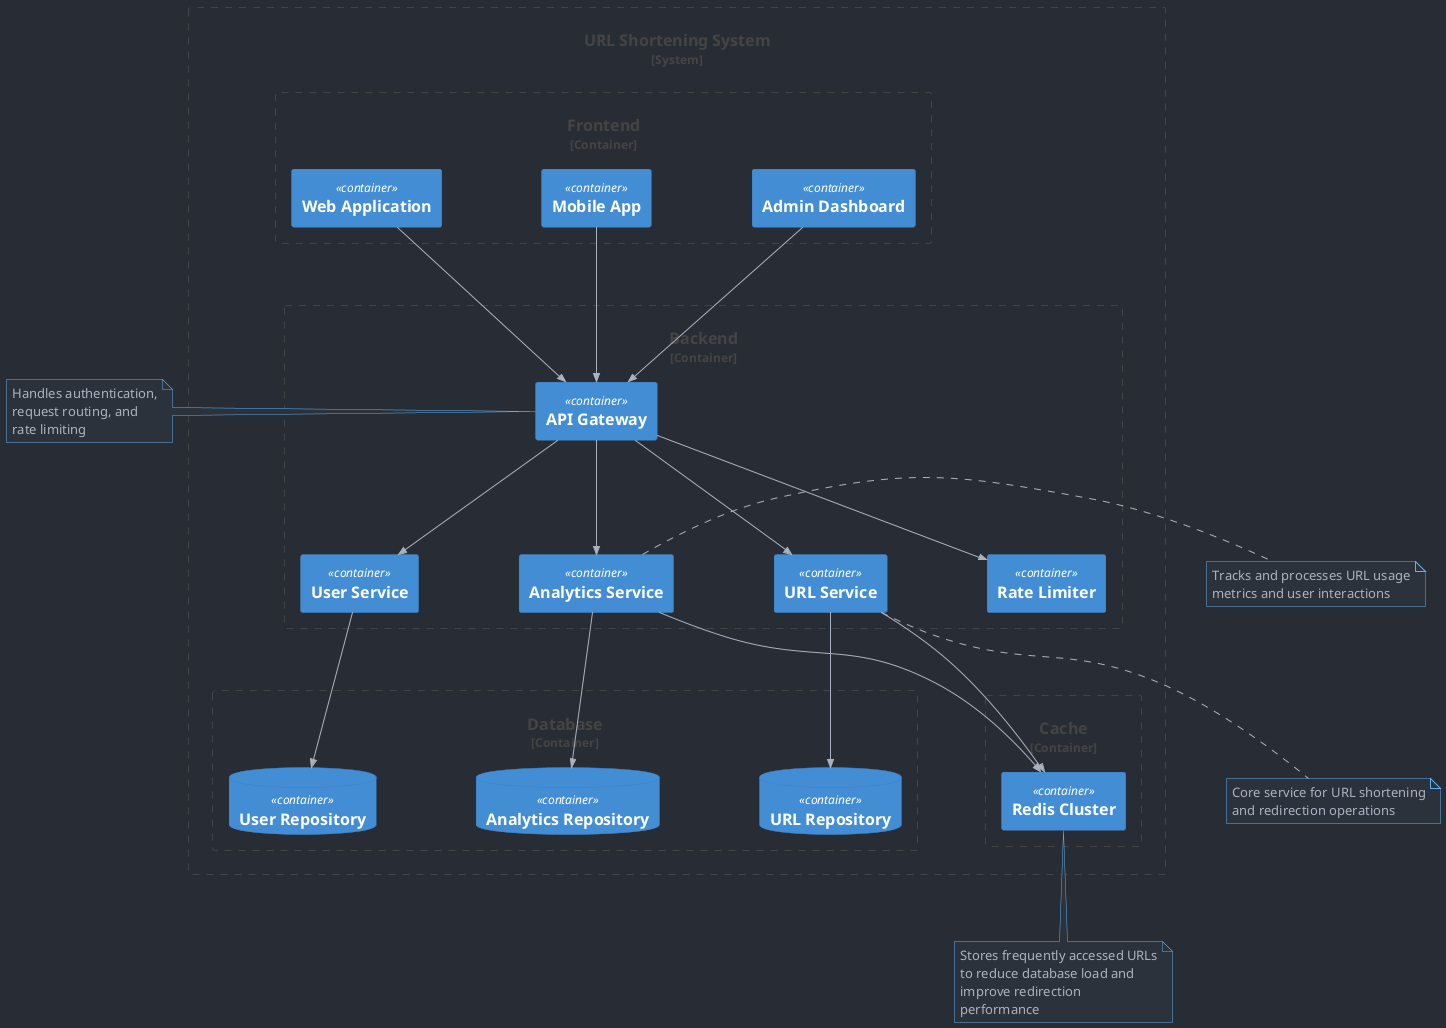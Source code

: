 @startuml System Architecture
!include <C4/C4_Context>
!include <C4/C4_Container>

' Dark mode theme settings
skinparam backgroundColor #282c34
skinparam defaultTextAlignment center
skinparam noteTextAlignment left
skinparam ArrowColor #abb2bf
skinparam NoteBorderColor #61afef
skinparam NoteBackgroundColor #2c323c
skinparam NoteFontColor #abb2bf
skinparam Nodesep 100
skinparam Ranksep 100


System_Boundary(url_shortener, "URL Shortening System") {
    Container_Boundary(frontend, "Frontend") {
        Container(web_app, "Web Application", "", "")
        Container(mobile_app, "Mobile App", "", "")
        Container(admin_dash, "Admin Dashboard", "", "")
    }

    Container_Boundary(backend, "Backend") {
        Container(api_gateway, "API Gateway", "", "")
        Container(url_service, "URL Service", "", "")
        Container(user_service, "User Service", "", "")
        Container(analytics_service, "Analytics Service", "", "")
        Container(rate_limiter, "Rate Limiter", "", "")
    }

    Container_Boundary(database, "Database") {
        ContainerDb(url_repo, "URL Repository", "", "")
        ContainerDb(user_repo, "User Repository", "", "")
        ContainerDb(analytics_repo, "Analytics Repository", "", "")
    }

    Container_Boundary(cache, "Cache") {
        Container(redis_cache, "Redis Cluster", "", "")
    }
}

Rel(web_app, api_gateway, "")
Rel(mobile_app, api_gateway, "")
Rel(admin_dash, api_gateway, "")

Rel(api_gateway, url_service, "")
Rel(api_gateway, user_service, "")
Rel(api_gateway, analytics_service, "")
Rel(api_gateway, rate_limiter, "")

Rel(url_service, url_repo, "")
Rel(url_service, redis_cache, "")
Rel(user_service, user_repo, "")
Rel(analytics_service, analytics_repo, "")
Rel(analytics_service, redis_cache, "")

note left of api_gateway
  Handles authentication,
  request routing, and
  rate limiting
end note

note bottom of redis_cache
  Stores frequently accessed URLs
  to reduce database load and
  improve redirection performance
end note

note bottom of url_service
  Core service for URL shortening
  and redirection operations
end note

note right of analytics_service
  Tracks and processes URL usage
  metrics and user interactions
end note

@enduml
